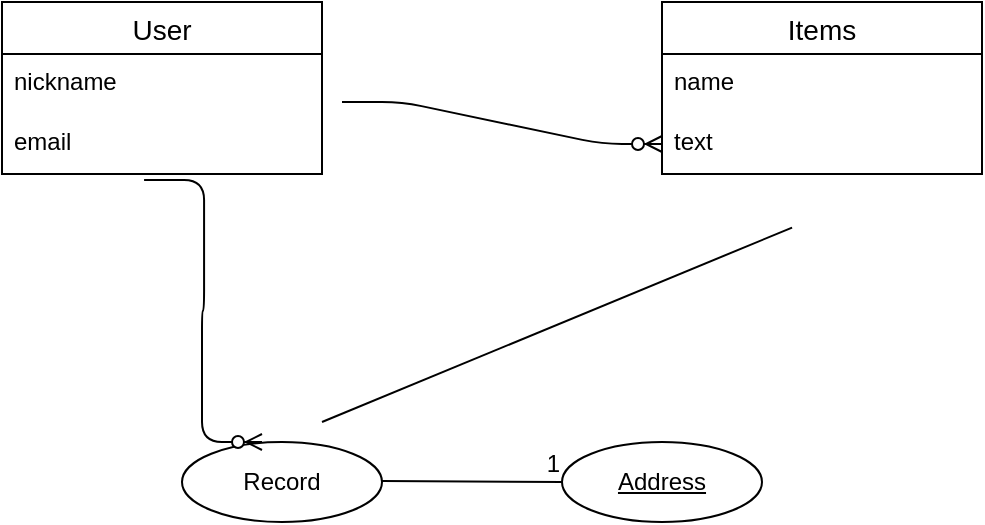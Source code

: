 <mxfile version="13.6.5">
    <diagram id="4sE_uImnNew3STdURY69" name="ページ1">
        <mxGraphModel dx="280" dy="808" grid="1" gridSize="10" guides="1" tooltips="1" connect="1" arrows="1" fold="1" page="1" pageScale="1" pageWidth="827" pageHeight="1169" math="0" shadow="0">
            <root>
                <mxCell id="0"/>
                <mxCell id="1" parent="0"/>
                <mxCell id="4" value="User" style="swimlane;fontStyle=0;childLayout=stackLayout;horizontal=1;startSize=26;horizontalStack=0;resizeParent=1;resizeParentMax=0;resizeLast=0;collapsible=1;marginBottom=0;align=center;fontSize=14;" parent="1" vertex="1">
                    <mxGeometry x="40" y="240" width="160" height="86" as="geometry"/>
                </mxCell>
                <mxCell id="5" value="nickname" style="text;strokeColor=none;fillColor=none;spacingLeft=4;spacingRight=4;overflow=hidden;rotatable=0;points=[[0,0.5],[1,0.5]];portConstraint=eastwest;fontSize=12;" parent="4" vertex="1">
                    <mxGeometry y="26" width="160" height="30" as="geometry"/>
                </mxCell>
                <mxCell id="6" value="email" style="text;strokeColor=none;fillColor=none;spacingLeft=4;spacingRight=4;overflow=hidden;rotatable=0;points=[[0,0.5],[1,0.5]];portConstraint=eastwest;fontSize=12;" parent="4" vertex="1">
                    <mxGeometry y="56" width="160" height="30" as="geometry"/>
                </mxCell>
                <mxCell id="34" value="Record" style="ellipse;whiteSpace=wrap;html=1;align=center;" parent="1" vertex="1">
                    <mxGeometry x="130" y="460" width="100" height="40" as="geometry"/>
                </mxCell>
                <mxCell id="35" value="Address" style="ellipse;whiteSpace=wrap;html=1;align=center;fontStyle=4;" parent="1" vertex="1">
                    <mxGeometry x="320" y="460" width="100" height="40" as="geometry"/>
                </mxCell>
                <mxCell id="37" value="" style="edgeStyle=entityRelationEdgeStyle;fontSize=12;html=1;endArrow=ERzeroToMany;endFill=1;entryX=0;entryY=0.5;entryDx=0;entryDy=0;" parent="1" target="44" edge="1">
                    <mxGeometry width="100" height="100" relative="1" as="geometry">
                        <mxPoint x="210" y="290" as="sourcePoint"/>
                        <mxPoint x="370" y="324" as="targetPoint"/>
                    </mxGeometry>
                </mxCell>
                <mxCell id="38" value="" style="endArrow=none;html=1;rounded=0;" parent="1" edge="1">
                    <mxGeometry relative="1" as="geometry">
                        <mxPoint x="230" y="479.5" as="sourcePoint"/>
                        <mxPoint x="320" y="480" as="targetPoint"/>
                    </mxGeometry>
                </mxCell>
                <mxCell id="39" value="1" style="resizable=0;html=1;align=right;verticalAlign=bottom;" parent="38" connectable="0" vertex="1">
                    <mxGeometry x="1" relative="1" as="geometry"/>
                </mxCell>
                <mxCell id="40" value="" style="edgeStyle=entityRelationEdgeStyle;fontSize=12;html=1;endArrow=ERzeroToMany;endFill=1;exitX=0.444;exitY=1.1;exitDx=0;exitDy=0;exitPerimeter=0;" edge="1" parent="1" source="6">
                    <mxGeometry width="100" height="100" relative="1" as="geometry">
                        <mxPoint x="310" y="410" as="sourcePoint"/>
                        <mxPoint x="170" y="460" as="targetPoint"/>
                    </mxGeometry>
                </mxCell>
                <mxCell id="41" value="" style="endArrow=none;html=1;rounded=0;entryX=0.469;entryY=1.056;entryDx=0;entryDy=0;entryPerimeter=0;" edge="1" parent="1">
                    <mxGeometry relative="1" as="geometry">
                        <mxPoint x="200" y="450" as="sourcePoint"/>
                        <mxPoint x="435.04" y="352.8" as="targetPoint"/>
                    </mxGeometry>
                </mxCell>
                <mxCell id="42" value="Items" style="swimlane;fontStyle=0;childLayout=stackLayout;horizontal=1;startSize=26;horizontalStack=0;resizeParent=1;resizeParentMax=0;resizeLast=0;collapsible=1;marginBottom=0;align=center;fontSize=14;" vertex="1" parent="1">
                    <mxGeometry x="370" y="240" width="160" height="86" as="geometry"/>
                </mxCell>
                <mxCell id="43" value="name" style="text;strokeColor=none;fillColor=none;spacingLeft=4;spacingRight=4;overflow=hidden;rotatable=0;points=[[0,0.5],[1,0.5]];portConstraint=eastwest;fontSize=12;" vertex="1" parent="42">
                    <mxGeometry y="26" width="160" height="30" as="geometry"/>
                </mxCell>
                <mxCell id="44" value="text" style="text;strokeColor=none;fillColor=none;spacingLeft=4;spacingRight=4;overflow=hidden;rotatable=0;points=[[0,0.5],[1,0.5]];portConstraint=eastwest;fontSize=12;" vertex="1" parent="42">
                    <mxGeometry y="56" width="160" height="30" as="geometry"/>
                </mxCell>
            </root>
        </mxGraphModel>
    </diagram>
</mxfile>